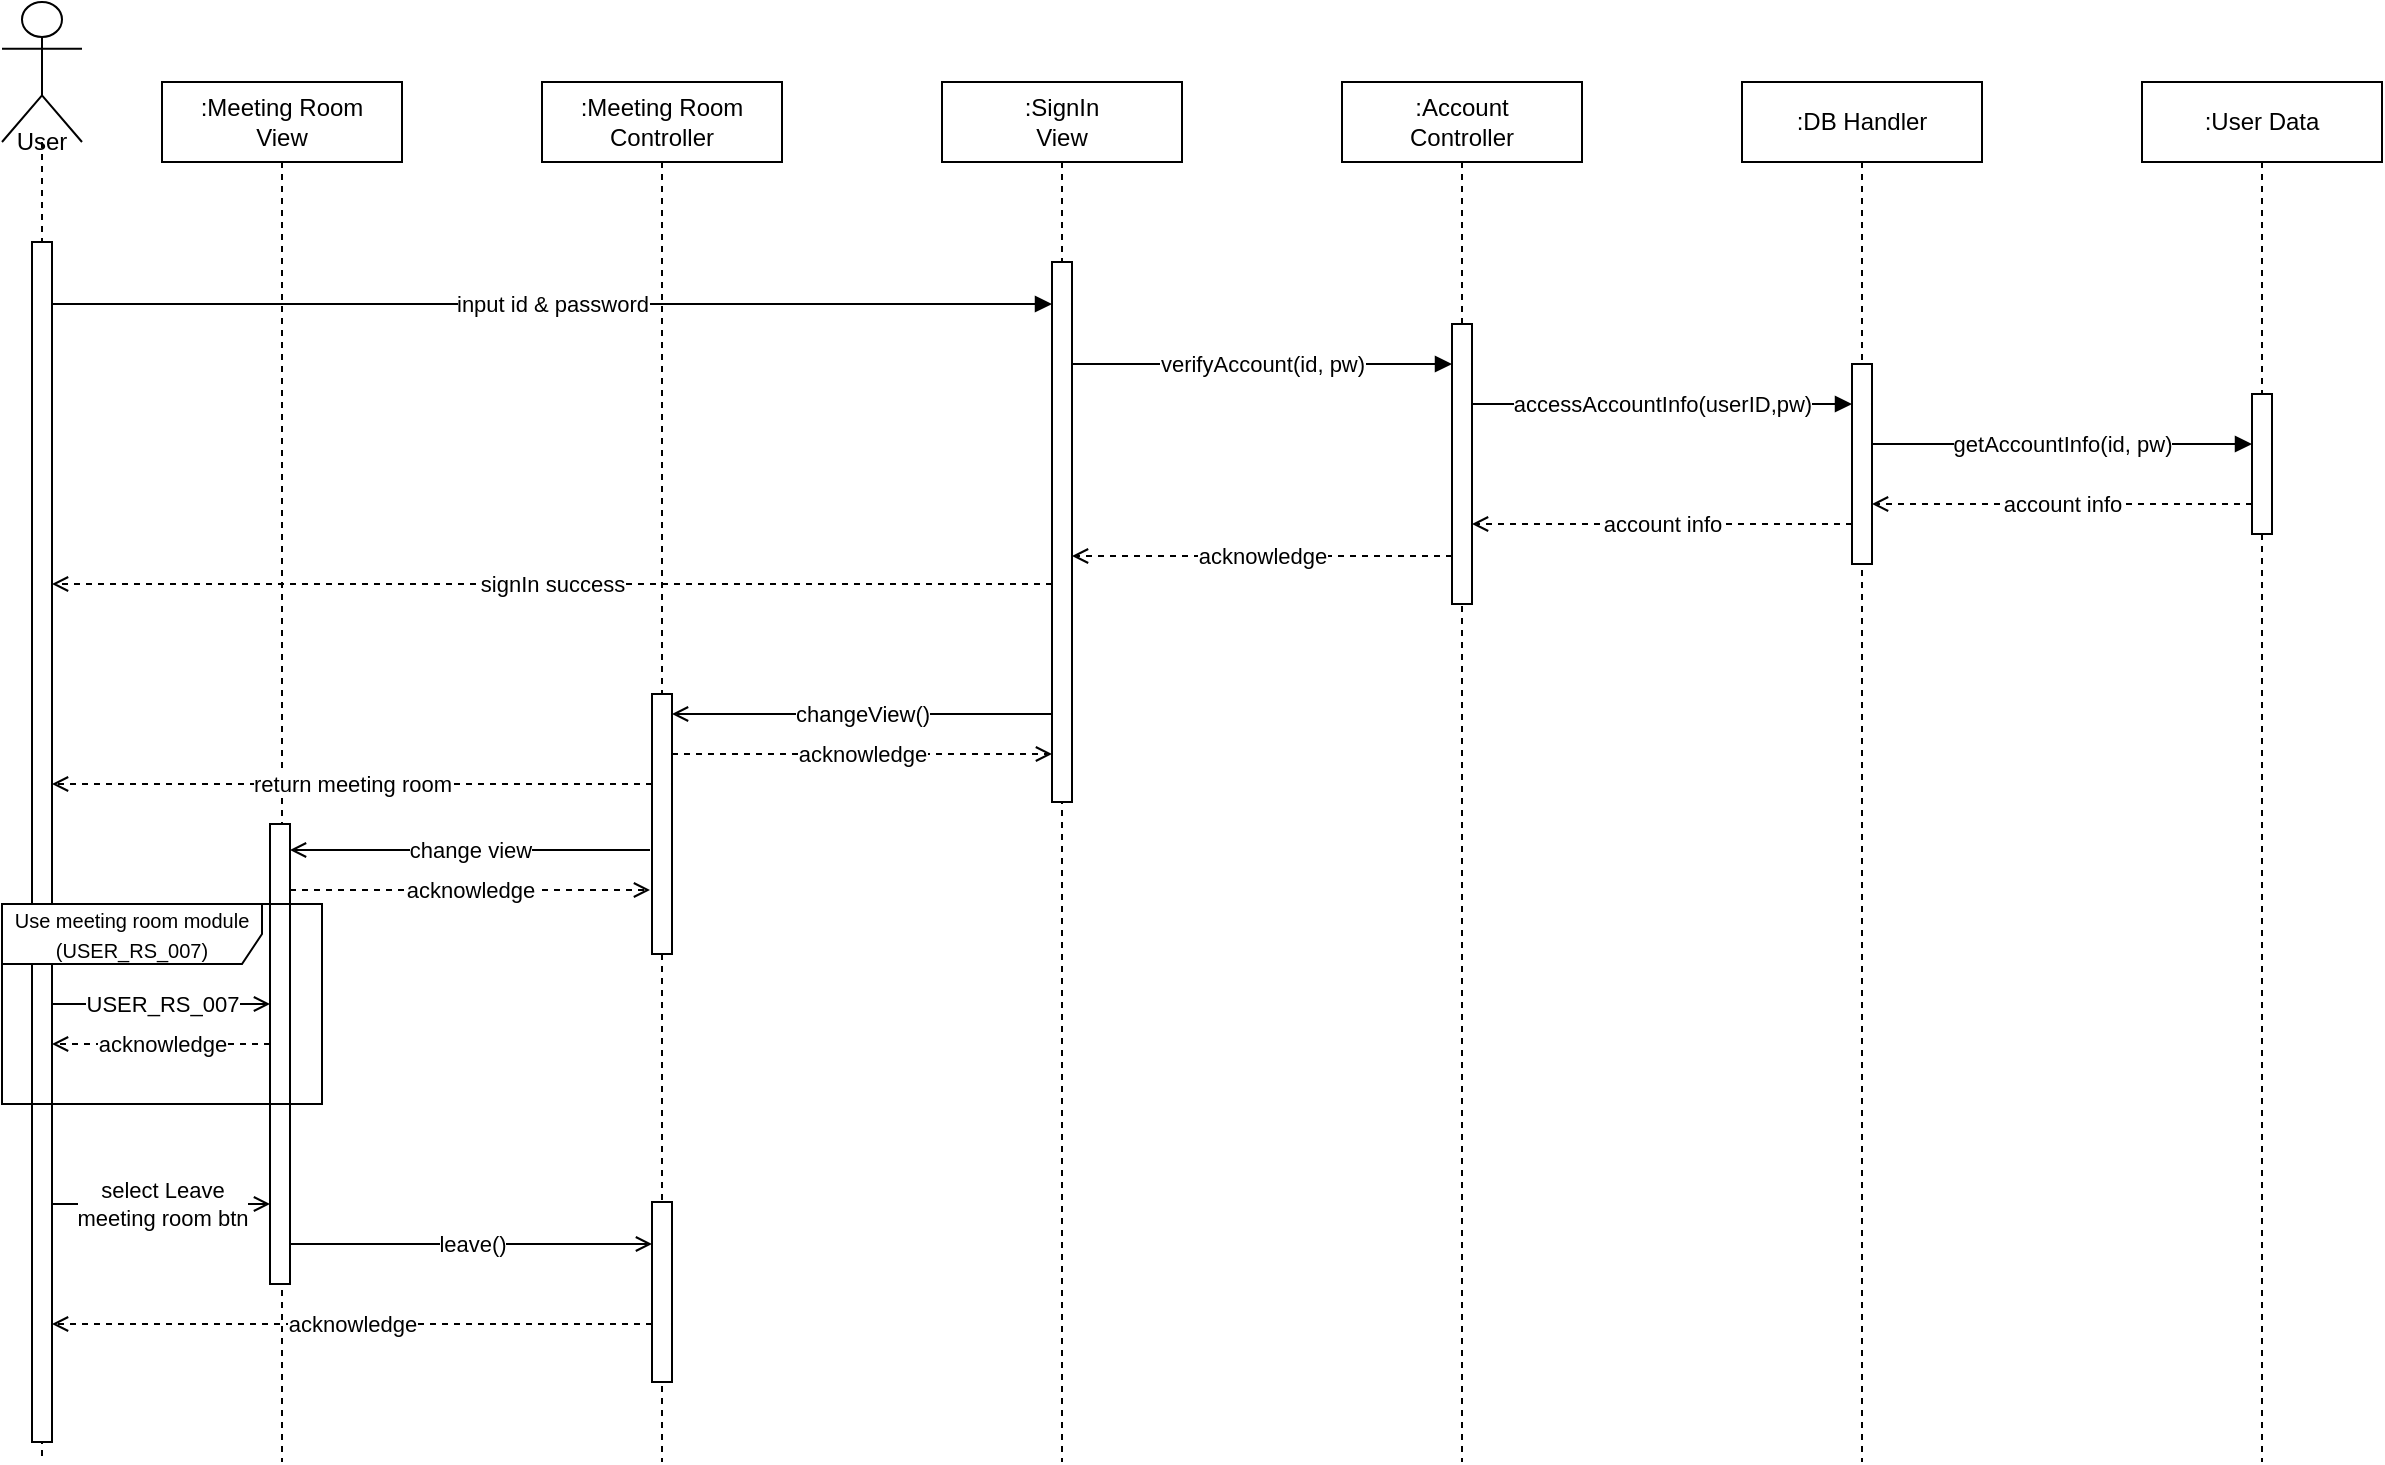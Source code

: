<mxfile version="14.7.6" type="github">
  <diagram id="QXM7okLhdMr8AQxh6Bgx" name="Page-1">
    <mxGraphModel dx="733" dy="568" grid="1" gridSize="10" guides="1" tooltips="1" connect="1" arrows="1" fold="1" page="1" pageScale="1" pageWidth="827" pageHeight="1169" math="0" shadow="0">
      <root>
        <mxCell id="0" />
        <mxCell id="1" parent="0" />
        <mxCell id="BiMk9_B7EX1rtoU-ykuB-52" value=":Meeting Room &lt;br&gt;View" style="shape=umlLifeline;perimeter=lifelinePerimeter;whiteSpace=wrap;html=1;container=1;collapsible=0;recursiveResize=0;outlineConnect=0;" parent="1" vertex="1">
          <mxGeometry x="170" y="100" width="120" height="690" as="geometry" />
        </mxCell>
        <mxCell id="BiMk9_B7EX1rtoU-ykuB-56" value=":Meeting Room Controller" style="shape=umlLifeline;perimeter=lifelinePerimeter;whiteSpace=wrap;html=1;container=1;collapsible=0;recursiveResize=0;outlineConnect=0;" parent="1" vertex="1">
          <mxGeometry x="360" y="100" width="120" height="690" as="geometry" />
        </mxCell>
        <mxCell id="BiMk9_B7EX1rtoU-ykuB-60" value=":SignIn&lt;br&gt;View" style="shape=umlLifeline;perimeter=lifelinePerimeter;whiteSpace=wrap;html=1;container=1;collapsible=0;recursiveResize=0;outlineConnect=0;" parent="1" vertex="1">
          <mxGeometry x="560" y="100" width="120" height="690" as="geometry" />
        </mxCell>
        <mxCell id="BiMk9_B7EX1rtoU-ykuB-64" value="" style="shape=umlLifeline;participant=umlActor;perimeter=lifelinePerimeter;whiteSpace=wrap;html=1;container=1;collapsible=0;recursiveResize=0;verticalAlign=top;spacingTop=36;outlineConnect=0;size=70;" parent="1" vertex="1">
          <mxGeometry x="90" y="60" width="40" height="730" as="geometry" />
        </mxCell>
        <mxCell id="BiMk9_B7EX1rtoU-ykuB-65" value="" style="html=1;points=[];perimeter=orthogonalPerimeter;" parent="BiMk9_B7EX1rtoU-ykuB-64" vertex="1">
          <mxGeometry x="15" y="120" width="10" height="600" as="geometry" />
        </mxCell>
        <mxCell id="BiMk9_B7EX1rtoU-ykuB-66" value="User" style="text;html=1;strokeColor=none;fillColor=none;align=center;verticalAlign=middle;whiteSpace=wrap;rounded=0;" parent="BiMk9_B7EX1rtoU-ykuB-64" vertex="1">
          <mxGeometry y="60" width="40" height="20" as="geometry" />
        </mxCell>
        <mxCell id="BiMk9_B7EX1rtoU-ykuB-78" value=":DB Handler" style="shape=umlLifeline;perimeter=lifelinePerimeter;whiteSpace=wrap;html=1;container=1;collapsible=0;recursiveResize=0;outlineConnect=0;" parent="1" vertex="1">
          <mxGeometry x="960" y="100" width="120" height="690" as="geometry" />
        </mxCell>
        <mxCell id="BiMk9_B7EX1rtoU-ykuB-92" value=":Account&lt;br&gt;Controller" style="shape=umlLifeline;perimeter=lifelinePerimeter;whiteSpace=wrap;html=1;container=1;collapsible=0;recursiveResize=0;outlineConnect=0;" parent="1" vertex="1">
          <mxGeometry x="760" y="100" width="120" height="690" as="geometry" />
        </mxCell>
        <mxCell id="b4w5KYIhBNjsbUTUgyb7-11" value="verifyAccount(id, pw)" style="edgeStyle=orthogonalEdgeStyle;rounded=0;orthogonalLoop=1;jettySize=auto;html=1;endArrow=block;endFill=1;" parent="1" target="j7rCs0lyY-aWD0qcUl4s-14" edge="1">
          <mxGeometry relative="1" as="geometry">
            <Array as="points">
              <mxPoint x="720" y="241" />
              <mxPoint x="720" y="241" />
            </Array>
            <mxPoint x="625" y="241.0" as="sourcePoint" />
          </mxGeometry>
        </mxCell>
        <mxCell id="j7rCs0lyY-aWD0qcUl4s-20" value="changeView()" style="edgeStyle=orthogonalEdgeStyle;rounded=0;orthogonalLoop=1;jettySize=auto;html=1;endArrow=open;endFill=0;" parent="1" target="j7rCs0lyY-aWD0qcUl4s-10" edge="1">
          <mxGeometry relative="1" as="geometry">
            <Array as="points">
              <mxPoint x="570" y="416" />
              <mxPoint x="570" y="416" />
            </Array>
            <mxPoint x="615" y="416" as="sourcePoint" />
          </mxGeometry>
        </mxCell>
        <mxCell id="b4w5KYIhBNjsbUTUgyb7-8" value="" style="html=1;points=[];perimeter=orthogonalPerimeter;" parent="1" vertex="1">
          <mxGeometry x="615" y="190" width="10" height="270" as="geometry" />
        </mxCell>
        <mxCell id="j7rCs0lyY-aWD0qcUl4s-16" value="getAccountInfo(id, pw)" style="edgeStyle=orthogonalEdgeStyle;rounded=0;orthogonalLoop=1;jettySize=auto;html=1;endArrow=block;endFill=1;" parent="1" source="b4w5KYIhBNjsbUTUgyb7-10" target="b4w5KYIhBNjsbUTUgyb7-13" edge="1">
          <mxGeometry relative="1" as="geometry">
            <Array as="points">
              <mxPoint x="1120" y="281" />
              <mxPoint x="1120" y="281" />
            </Array>
          </mxGeometry>
        </mxCell>
        <mxCell id="j7rCs0lyY-aWD0qcUl4s-18" value="account info" style="edgeStyle=orthogonalEdgeStyle;rounded=0;orthogonalLoop=1;jettySize=auto;html=1;endArrow=open;endFill=0;dashed=1;" parent="1" source="b4w5KYIhBNjsbUTUgyb7-10" target="j7rCs0lyY-aWD0qcUl4s-14" edge="1">
          <mxGeometry relative="1" as="geometry">
            <Array as="points">
              <mxPoint x="880" y="321" />
              <mxPoint x="880" y="321" />
            </Array>
          </mxGeometry>
        </mxCell>
        <mxCell id="b4w5KYIhBNjsbUTUgyb7-10" value="" style="html=1;points=[];perimeter=orthogonalPerimeter;" parent="1" vertex="1">
          <mxGeometry x="1015" y="241" width="10" height="100" as="geometry" />
        </mxCell>
        <mxCell id="b4w5KYIhBNjsbUTUgyb7-12" value=":User Data" style="shape=umlLifeline;perimeter=lifelinePerimeter;whiteSpace=wrap;html=1;container=1;collapsible=0;recursiveResize=0;outlineConnect=0;" parent="1" vertex="1">
          <mxGeometry x="1160" y="100" width="120" height="690" as="geometry" />
        </mxCell>
        <mxCell id="j7rCs0lyY-aWD0qcUl4s-17" value="account info" style="edgeStyle=orthogonalEdgeStyle;rounded=0;orthogonalLoop=1;jettySize=auto;html=1;endArrow=open;endFill=0;dashed=1;" parent="1" source="b4w5KYIhBNjsbUTUgyb7-13" target="b4w5KYIhBNjsbUTUgyb7-10" edge="1">
          <mxGeometry relative="1" as="geometry">
            <Array as="points">
              <mxPoint x="1120" y="311" />
              <mxPoint x="1120" y="311" />
            </Array>
          </mxGeometry>
        </mxCell>
        <mxCell id="b4w5KYIhBNjsbUTUgyb7-13" value="" style="html=1;points=[];perimeter=orthogonalPerimeter;" parent="1" vertex="1">
          <mxGeometry x="1215" y="256" width="10" height="70" as="geometry" />
        </mxCell>
        <mxCell id="j7rCs0lyY-aWD0qcUl4s-22" value="change view" style="edgeStyle=orthogonalEdgeStyle;rounded=0;orthogonalLoop=1;jettySize=auto;html=1;endArrow=open;endFill=0;" parent="1" target="j7rCs0lyY-aWD0qcUl4s-21" edge="1">
          <mxGeometry relative="1" as="geometry">
            <mxPoint x="414" y="484" as="sourcePoint" />
            <Array as="points">
              <mxPoint x="319" y="484" />
              <mxPoint x="319" y="484" />
            </Array>
          </mxGeometry>
        </mxCell>
        <mxCell id="j7rCs0lyY-aWD0qcUl4s-23" value="acknowledge" style="edgeStyle=orthogonalEdgeStyle;rounded=0;orthogonalLoop=1;jettySize=auto;html=1;endArrow=open;endFill=0;dashed=1;" parent="1" source="j7rCs0lyY-aWD0qcUl4s-10" edge="1">
          <mxGeometry relative="1" as="geometry">
            <Array as="points">
              <mxPoint x="570" y="436" />
              <mxPoint x="570" y="436" />
            </Array>
            <mxPoint x="615" y="436" as="targetPoint" />
          </mxGeometry>
        </mxCell>
        <mxCell id="j7rCs0lyY-aWD0qcUl4s-24" value="return meeting room" style="edgeStyle=orthogonalEdgeStyle;rounded=0;orthogonalLoop=1;jettySize=auto;html=1;endArrow=open;endFill=0;dashed=1;" parent="1" source="j7rCs0lyY-aWD0qcUl4s-10" edge="1">
          <mxGeometry relative="1" as="geometry">
            <mxPoint x="115" y="451.0" as="targetPoint" />
            <Array as="points">
              <mxPoint x="270" y="451" />
              <mxPoint x="270" y="451" />
            </Array>
          </mxGeometry>
        </mxCell>
        <mxCell id="j7rCs0lyY-aWD0qcUl4s-10" value="" style="html=1;points=[];perimeter=orthogonalPerimeter;" parent="1" vertex="1">
          <mxGeometry x="415" y="406" width="10" height="130" as="geometry" />
        </mxCell>
        <mxCell id="j7rCs0lyY-aWD0qcUl4s-13" value="input id &amp;amp; password" style="edgeStyle=orthogonalEdgeStyle;rounded=0;orthogonalLoop=1;jettySize=auto;html=1;endArrow=block;endFill=1;" parent="1" edge="1">
          <mxGeometry relative="1" as="geometry">
            <Array as="points">
              <mxPoint x="480" y="211" />
              <mxPoint x="480" y="211" />
            </Array>
            <mxPoint x="115" y="211.0" as="sourcePoint" />
            <mxPoint x="615" y="211.0" as="targetPoint" />
          </mxGeometry>
        </mxCell>
        <mxCell id="j7rCs0lyY-aWD0qcUl4s-15" value="accessAccountInfo(userID,pw)" style="edgeStyle=orthogonalEdgeStyle;rounded=0;orthogonalLoop=1;jettySize=auto;html=1;endArrow=block;endFill=1;" parent="1" source="j7rCs0lyY-aWD0qcUl4s-14" target="b4w5KYIhBNjsbUTUgyb7-10" edge="1">
          <mxGeometry relative="1" as="geometry">
            <Array as="points">
              <mxPoint x="920" y="261" />
              <mxPoint x="920" y="261" />
            </Array>
          </mxGeometry>
        </mxCell>
        <mxCell id="j7rCs0lyY-aWD0qcUl4s-19" value="signIn success" style="edgeStyle=orthogonalEdgeStyle;rounded=0;orthogonalLoop=1;jettySize=auto;html=1;endArrow=open;endFill=0;dashed=1;" parent="1" edge="1">
          <mxGeometry relative="1" as="geometry">
            <Array as="points">
              <mxPoint x="370" y="351" />
              <mxPoint x="370" y="351" />
            </Array>
            <mxPoint x="615" y="351.0" as="sourcePoint" />
            <mxPoint x="115" y="351.0" as="targetPoint" />
          </mxGeometry>
        </mxCell>
        <mxCell id="j7rCs0lyY-aWD0qcUl4s-26" value="acknowledge" style="edgeStyle=orthogonalEdgeStyle;rounded=0;orthogonalLoop=1;jettySize=auto;html=1;dashed=1;endArrow=open;endFill=0;" parent="1" edge="1">
          <mxGeometry relative="1" as="geometry">
            <mxPoint x="815" y="337" as="sourcePoint" />
            <mxPoint x="625" y="337" as="targetPoint" />
            <Array as="points">
              <mxPoint x="720" y="337" />
              <mxPoint x="720" y="337" />
            </Array>
          </mxGeometry>
        </mxCell>
        <mxCell id="j7rCs0lyY-aWD0qcUl4s-14" value="" style="html=1;points=[];perimeter=orthogonalPerimeter;" parent="1" vertex="1">
          <mxGeometry x="815" y="221" width="10" height="140" as="geometry" />
        </mxCell>
        <mxCell id="j7rCs0lyY-aWD0qcUl4s-27" value="acknowledge" style="edgeStyle=orthogonalEdgeStyle;rounded=0;orthogonalLoop=1;jettySize=auto;html=1;dashed=1;endArrow=open;endFill=0;" parent="1" source="j7rCs0lyY-aWD0qcUl4s-21" edge="1">
          <mxGeometry relative="1" as="geometry">
            <mxPoint x="414" y="504" as="targetPoint" />
            <Array as="points">
              <mxPoint x="279" y="504" />
              <mxPoint x="279" y="504" />
            </Array>
          </mxGeometry>
        </mxCell>
        <mxCell id="j7rCs0lyY-aWD0qcUl4s-2" value="acknowledge" style="edgeStyle=orthogonalEdgeStyle;rounded=0;orthogonalLoop=1;jettySize=auto;html=1;endArrow=open;endFill=0;dashed=1;" parent="1" source="j7rCs0lyY-aWD0qcUl4s-21" edge="1">
          <mxGeometry relative="1" as="geometry">
            <mxPoint x="115" y="581.0" as="targetPoint" />
            <Array as="points">
              <mxPoint x="200" y="581" />
              <mxPoint x="200" y="581" />
            </Array>
          </mxGeometry>
        </mxCell>
        <mxCell id="j7rCs0lyY-aWD0qcUl4s-8" value="leave()" style="edgeStyle=orthogonalEdgeStyle;rounded=0;orthogonalLoop=1;jettySize=auto;html=1;endArrow=open;endFill=0;" parent="1" source="j7rCs0lyY-aWD0qcUl4s-21" edge="1">
          <mxGeometry relative="1" as="geometry">
            <mxPoint x="415" y="681.0" as="targetPoint" />
            <Array as="points">
              <mxPoint x="280" y="681" />
              <mxPoint x="280" y="681" />
            </Array>
          </mxGeometry>
        </mxCell>
        <mxCell id="j7rCs0lyY-aWD0qcUl4s-21" value="" style="html=1;points=[];perimeter=orthogonalPerimeter;" parent="1" vertex="1">
          <mxGeometry x="224" y="471" width="10" height="230" as="geometry" />
        </mxCell>
        <mxCell id="j7rCs0lyY-aWD0qcUl4s-29" value="USER_RS_007" style="edgeStyle=orthogonalEdgeStyle;rounded=0;orthogonalLoop=1;jettySize=auto;html=1;endArrow=open;endFill=0;" parent="1" target="j7rCs0lyY-aWD0qcUl4s-21" edge="1">
          <mxGeometry relative="1" as="geometry">
            <Array as="points">
              <mxPoint x="170" y="561" />
              <mxPoint x="170" y="561" />
            </Array>
            <mxPoint x="115" y="561.0" as="sourcePoint" />
          </mxGeometry>
        </mxCell>
        <mxCell id="j7rCs0lyY-aWD0qcUl4s-3" value="select Leave &lt;br&gt;meeting room btn" style="edgeStyle=orthogonalEdgeStyle;rounded=0;orthogonalLoop=1;jettySize=auto;html=1;endArrow=open;endFill=0;" parent="1" target="j7rCs0lyY-aWD0qcUl4s-21" edge="1">
          <mxGeometry relative="1" as="geometry">
            <mxPoint x="115" y="661.0" as="sourcePoint" />
            <Array as="points">
              <mxPoint x="150" y="661" />
              <mxPoint x="150" y="661" />
            </Array>
          </mxGeometry>
        </mxCell>
        <mxCell id="j7rCs0lyY-aWD0qcUl4s-11" value="acknowledge" style="edgeStyle=orthogonalEdgeStyle;rounded=0;orthogonalLoop=1;jettySize=auto;html=1;endArrow=open;endFill=0;dashed=1;" parent="1" edge="1">
          <mxGeometry relative="1" as="geometry">
            <mxPoint x="415" y="721.0" as="sourcePoint" />
            <mxPoint x="115" y="721.0" as="targetPoint" />
            <Array as="points">
              <mxPoint x="260" y="721" />
              <mxPoint x="260" y="721" />
            </Array>
          </mxGeometry>
        </mxCell>
        <mxCell id="j7rCs0lyY-aWD0qcUl4s-4" value="" style="html=1;points=[];perimeter=orthogonalPerimeter;" parent="1" vertex="1">
          <mxGeometry x="415" y="660" width="10" height="90" as="geometry" />
        </mxCell>
        <mxCell id="j7rCs0lyY-aWD0qcUl4s-1" value="&lt;font style=&quot;font-size: 10px&quot;&gt;Use meeting room module&lt;br&gt;(USER_RS_007)&lt;br&gt;&lt;/font&gt;" style="shape=umlFrame;whiteSpace=wrap;html=1;width=130;height=30;" parent="1" vertex="1">
          <mxGeometry x="90" y="511" width="160" height="100" as="geometry" />
        </mxCell>
      </root>
    </mxGraphModel>
  </diagram>
</mxfile>
